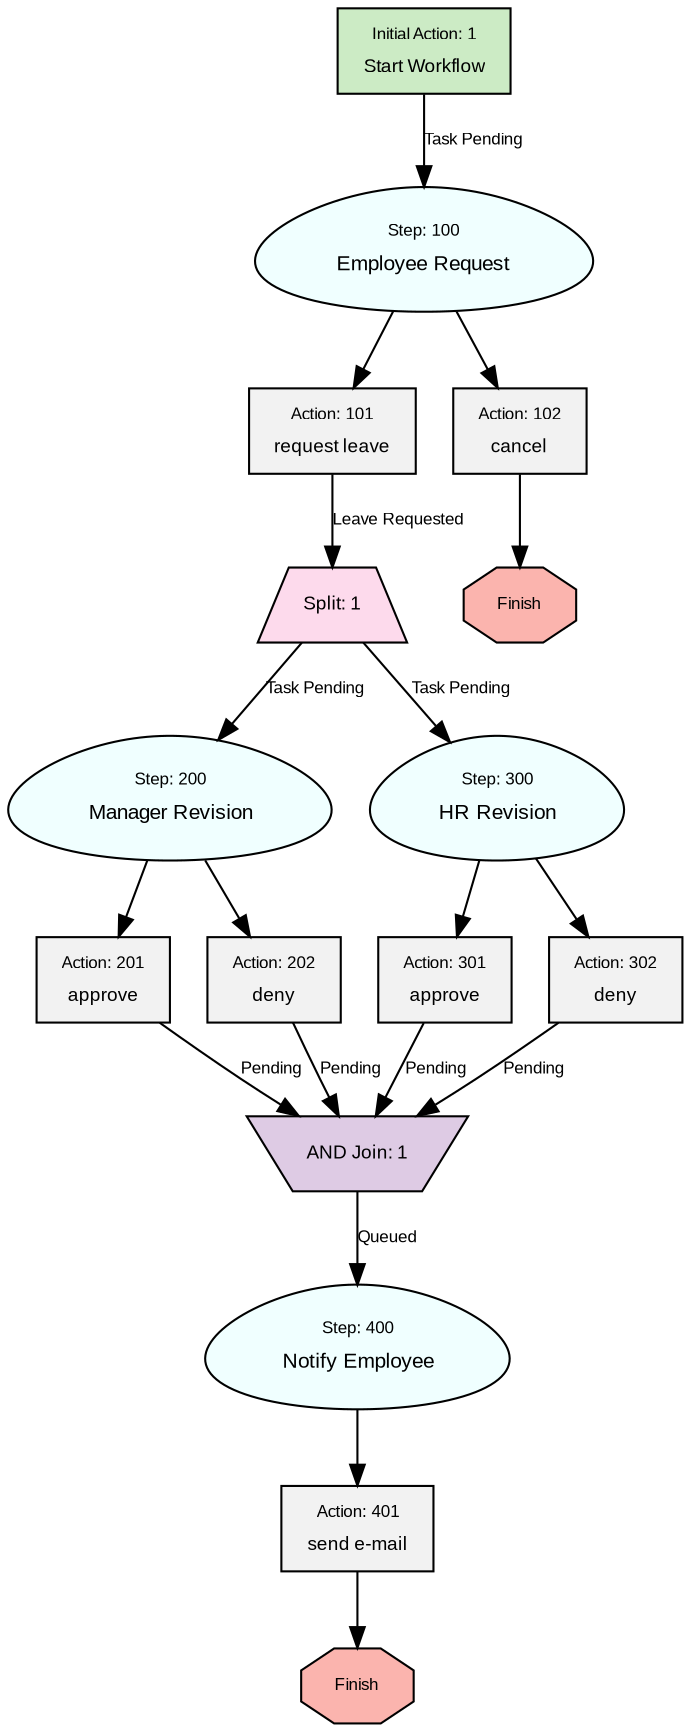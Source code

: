 
digraph abstract {

graph [ landscape="false" bgcolor="none"]
node [ color="black" fillcolor="#f0ffff" fontcolor="black" style="filled" fontname="Arial" fontsize=10 shape=egg]
edge [ fontname="Arial" fontsize=8 arrowtype="normal"]

InitialAction1 [label=<<table border='0'><tr><td><font point-size='8.0'>Initial Action: 1</font></td></tr><tr><td>Start Workflow</td></tr></table>>
   shape=box
   fontsize=9
   fillcolor="#ccebc5"]


Step100 [label=<<table border='0'><tr><td><font point-size='8.0'>Step: 100</font></td></tr><tr><td>Employee Request</td></tr></table>>]

Action101 [label=<<table border='0'><tr><td><font point-size='8.0'>Action: 101</font></td></tr><tr><td>request leave</td></tr></table>>
   shape=box
   fontsize=9
   fillcolor="#f2f2f2"]
Action102 [label=<<table border='0'><tr><td><font point-size='8.0'>Action: 102</font></td></tr><tr><td>cancel</td></tr></table>>
   shape=box
   fontsize=9
   fillcolor="#f2f2f2"]


Step200 [label=<<table border='0'><tr><td><font point-size='8.0'>Step: 200</font></td></tr><tr><td>Manager Revision</td></tr></table>>]

Action201 [label=<<table border='0'><tr><td><font point-size='8.0'>Action: 201</font></td></tr><tr><td>approve</td></tr></table>>
   shape=box
   fontsize=9
   fillcolor="#f2f2f2"]
Action202 [label=<<table border='0'><tr><td><font point-size='8.0'>Action: 202</font></td></tr><tr><td>deny</td></tr></table>>
   shape=box
   fontsize=9
   fillcolor="#f2f2f2"]


Step300 [label=<<table border='0'><tr><td><font point-size='8.0'>Step: 300</font></td></tr><tr><td>HR Revision</td></tr></table>>]

Action301 [label=<<table border='0'><tr><td><font point-size='8.0'>Action: 301</font></td></tr><tr><td>approve</td></tr></table>>
   shape=box
   fontsize=9
   fillcolor="#f2f2f2"]
Action302 [label=<<table border='0'><tr><td><font point-size='8.0'>Action: 302</font></td></tr><tr><td>deny</td></tr></table>>
   shape=box
   fontsize=9
   fillcolor="#f2f2f2"]


Step400 [label=<<table border='0'><tr><td><font point-size='8.0'>Step: 400</font></td></tr><tr><td>Notify Employee</td></tr></table>>]

Action401 [label=<<table border='0'><tr><td><font point-size='8.0'>Action: 401</font></td></tr><tr><td>send e-mail</td></tr></table>>
   shape=box
   fontsize=9
   fillcolor="#f2f2f2"]



Split1 [label="Split: 1"
   shape=trapezium
   fontsize=9
   fillcolor="#fddaec"]

Join1 [label="AND Join: 1"
   shape=invtrapezium
   fontsize=9
   fillcolor="#decbe4"]


InitialAction1->Step100 [label="Task Pending"]

Step100->Action101
Action101->Split1 [label="Leave Requested"]

Step100->Action102
Finish1 [label="Finish"
   shape=octagon
   fontsize=8
   fillcolor="#fbb4ae"]
Action102->Finish1

Step200->Action201
Action201->Join1 [label="Pending"]

Step200->Action202
Action202->Join1 [label="Pending"]

Step300->Action301
Action301->Join1 [label="Pending"]

Step300->Action302
Action302->Join1 [label="Pending"]

Step400->Action401
Finish2 [label="Finish"
   shape=octagon
   fontsize=8
   fillcolor="#fbb4ae"]
Action401->Finish2

Join1->Step400 [label="Queued"]
Split1->Step200 [label="Task Pending"]
Split1->Step300 [label="Task Pending"]

}

